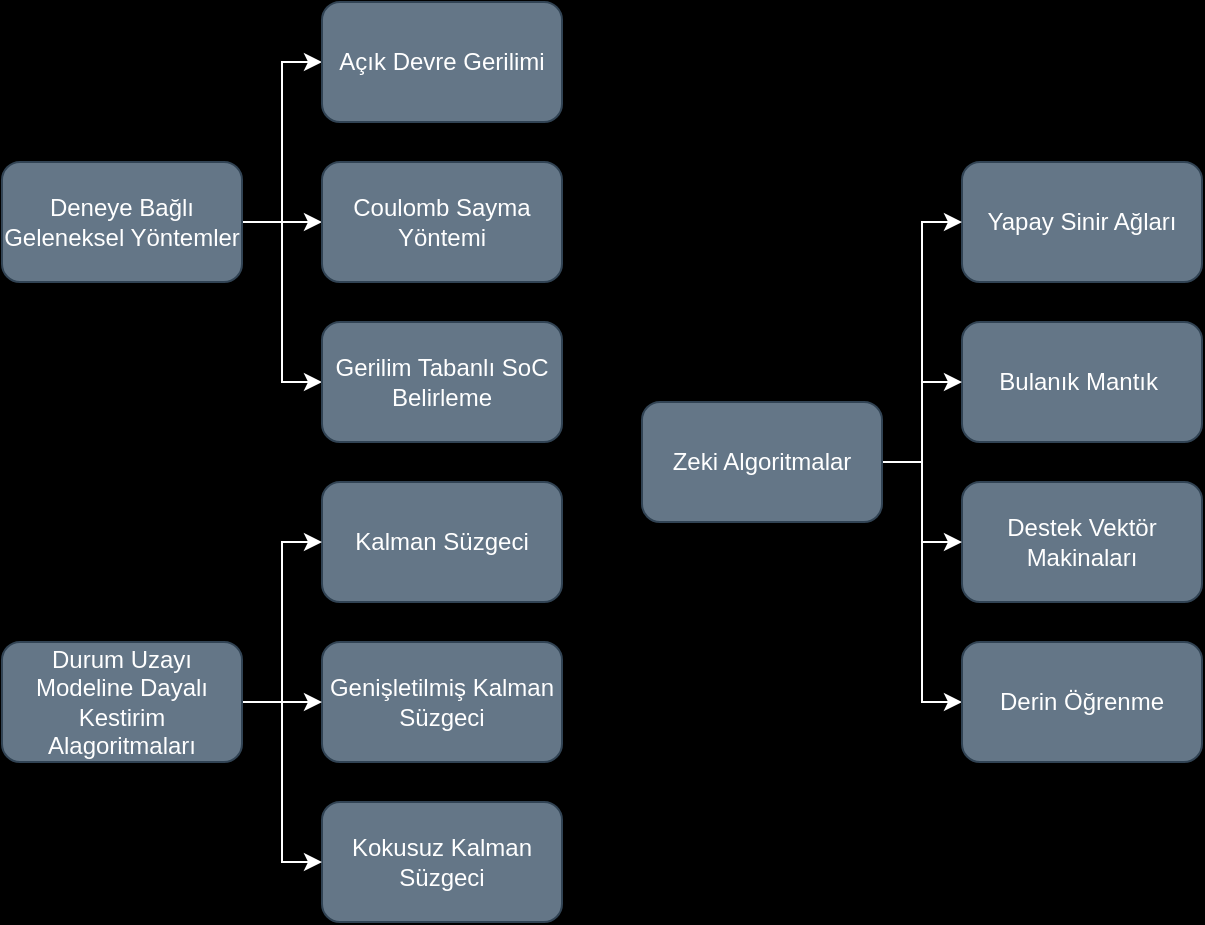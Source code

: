 <mxfile version="22.1.16" type="github">
  <diagram name="Page-1" id="13fyLAyZ8bjb-YuEaPAz">
    <mxGraphModel dx="1388" dy="664" grid="0" gridSize="10" guides="1" tooltips="1" connect="1" arrows="1" fold="1" page="1" pageScale="1" pageWidth="827" pageHeight="1169" background="#000000" math="0" shadow="0">
      <root>
        <mxCell id="0" />
        <mxCell id="1" parent="0" />
        <mxCell id="66cGgXsfrrXJ0McGxp_d-17" style="edgeStyle=orthogonalEdgeStyle;rounded=0;orthogonalLoop=1;jettySize=auto;html=1;entryX=0;entryY=0.5;entryDx=0;entryDy=0;strokeColor=#FFFFFF;" edge="1" parent="1" source="66cGgXsfrrXJ0McGxp_d-1" target="66cGgXsfrrXJ0McGxp_d-4">
          <mxGeometry relative="1" as="geometry" />
        </mxCell>
        <mxCell id="66cGgXsfrrXJ0McGxp_d-18" style="edgeStyle=orthogonalEdgeStyle;rounded=0;orthogonalLoop=1;jettySize=auto;html=1;entryX=0;entryY=0.5;entryDx=0;entryDy=0;strokeColor=#FFFFFF;" edge="1" parent="1" source="66cGgXsfrrXJ0McGxp_d-1" target="66cGgXsfrrXJ0McGxp_d-3">
          <mxGeometry relative="1" as="geometry" />
        </mxCell>
        <mxCell id="66cGgXsfrrXJ0McGxp_d-19" style="edgeStyle=orthogonalEdgeStyle;rounded=0;orthogonalLoop=1;jettySize=auto;html=1;entryX=0;entryY=0.5;entryDx=0;entryDy=0;strokeColor=#FFFFFF;" edge="1" parent="1" source="66cGgXsfrrXJ0McGxp_d-1" target="66cGgXsfrrXJ0McGxp_d-2">
          <mxGeometry relative="1" as="geometry" />
        </mxCell>
        <mxCell id="66cGgXsfrrXJ0McGxp_d-1" value="Deneye Bağlı Geleneksel Yöntemler" style="rounded=1;whiteSpace=wrap;html=1;fillColor=#647687;strokeColor=#314354;fontColor=#ffffff;" vertex="1" parent="1">
          <mxGeometry x="113" y="146" width="120" height="60" as="geometry" />
        </mxCell>
        <mxCell id="66cGgXsfrrXJ0McGxp_d-2" value="Coulomb Sayma Yöntemi" style="rounded=1;whiteSpace=wrap;html=1;fillColor=#647687;strokeColor=#314354;fontColor=#ffffff;" vertex="1" parent="1">
          <mxGeometry x="273" y="146" width="120" height="60" as="geometry" />
        </mxCell>
        <mxCell id="66cGgXsfrrXJ0McGxp_d-3" value="Gerilim Tabanlı SoC Belirleme" style="rounded=1;whiteSpace=wrap;html=1;fillColor=#647687;strokeColor=#314354;fontColor=#ffffff;" vertex="1" parent="1">
          <mxGeometry x="273" y="226" width="120" height="60" as="geometry" />
        </mxCell>
        <mxCell id="66cGgXsfrrXJ0McGxp_d-4" value="Açık Devre Gerilimi" style="rounded=1;whiteSpace=wrap;html=1;fillColor=#647687;strokeColor=#314354;fontColor=#ffffff;" vertex="1" parent="1">
          <mxGeometry x="273" y="66" width="120" height="60" as="geometry" />
        </mxCell>
        <mxCell id="66cGgXsfrrXJ0McGxp_d-5" value="Kalman Süzgeci" style="rounded=1;whiteSpace=wrap;html=1;fillColor=#647687;strokeColor=#314354;fontColor=#ffffff;" vertex="1" parent="1">
          <mxGeometry x="273" y="306" width="120" height="60" as="geometry" />
        </mxCell>
        <mxCell id="66cGgXsfrrXJ0McGxp_d-6" value="Genişletilmiş Kalman Süzgeci" style="rounded=1;whiteSpace=wrap;html=1;fillColor=#647687;strokeColor=#314354;fontColor=#ffffff;" vertex="1" parent="1">
          <mxGeometry x="273" y="386" width="120" height="60" as="geometry" />
        </mxCell>
        <mxCell id="66cGgXsfrrXJ0McGxp_d-7" value="Kokusuz Kalman Süzgeci" style="rounded=1;whiteSpace=wrap;html=1;fillColor=#647687;strokeColor=#314354;fontColor=#ffffff;" vertex="1" parent="1">
          <mxGeometry x="273" y="466" width="120" height="60" as="geometry" />
        </mxCell>
        <mxCell id="66cGgXsfrrXJ0McGxp_d-14" style="edgeStyle=orthogonalEdgeStyle;rounded=0;orthogonalLoop=1;jettySize=auto;html=1;entryX=0;entryY=0.5;entryDx=0;entryDy=0;strokeColor=#FFFFFF;" edge="1" parent="1" source="66cGgXsfrrXJ0McGxp_d-8" target="66cGgXsfrrXJ0McGxp_d-5">
          <mxGeometry relative="1" as="geometry" />
        </mxCell>
        <mxCell id="66cGgXsfrrXJ0McGxp_d-15" style="edgeStyle=orthogonalEdgeStyle;rounded=0;orthogonalLoop=1;jettySize=auto;html=1;entryX=0;entryY=0.5;entryDx=0;entryDy=0;strokeColor=#FFFFFF;" edge="1" parent="1" source="66cGgXsfrrXJ0McGxp_d-8" target="66cGgXsfrrXJ0McGxp_d-7">
          <mxGeometry relative="1" as="geometry" />
        </mxCell>
        <mxCell id="66cGgXsfrrXJ0McGxp_d-16" style="edgeStyle=orthogonalEdgeStyle;rounded=0;orthogonalLoop=1;jettySize=auto;html=1;entryX=0;entryY=0.5;entryDx=0;entryDy=0;strokeColor=#FFFFFF;" edge="1" parent="1" source="66cGgXsfrrXJ0McGxp_d-8" target="66cGgXsfrrXJ0McGxp_d-6">
          <mxGeometry relative="1" as="geometry" />
        </mxCell>
        <mxCell id="66cGgXsfrrXJ0McGxp_d-8" value="Durum Uzayı Modeline Dayalı Kestirim Alagoritmaları" style="rounded=1;whiteSpace=wrap;html=1;fillColor=#647687;strokeColor=#314354;fontColor=#ffffff;" vertex="1" parent="1">
          <mxGeometry x="113" y="386" width="120" height="60" as="geometry" />
        </mxCell>
        <mxCell id="66cGgXsfrrXJ0McGxp_d-9" value="Yapay Sinir Ağları" style="rounded=1;whiteSpace=wrap;html=1;fillColor=#647687;strokeColor=#314354;fontColor=#ffffff;" vertex="1" parent="1">
          <mxGeometry x="593" y="146" width="120" height="60" as="geometry" />
        </mxCell>
        <mxCell id="66cGgXsfrrXJ0McGxp_d-10" value="Bulanık Mantık&amp;nbsp;" style="rounded=1;whiteSpace=wrap;html=1;fillColor=#647687;strokeColor=#314354;fontColor=#ffffff;" vertex="1" parent="1">
          <mxGeometry x="593" y="226" width="120" height="60" as="geometry" />
        </mxCell>
        <mxCell id="66cGgXsfrrXJ0McGxp_d-11" value="Destek Vektör Makinaları" style="rounded=1;whiteSpace=wrap;html=1;fillColor=#647687;strokeColor=#314354;fontColor=#ffffff;" vertex="1" parent="1">
          <mxGeometry x="593" y="306" width="120" height="60" as="geometry" />
        </mxCell>
        <mxCell id="66cGgXsfrrXJ0McGxp_d-20" style="edgeStyle=orthogonalEdgeStyle;rounded=0;orthogonalLoop=1;jettySize=auto;html=1;entryX=0;entryY=0.5;entryDx=0;entryDy=0;strokeColor=#FFFFFF;" edge="1" parent="1" source="66cGgXsfrrXJ0McGxp_d-12" target="66cGgXsfrrXJ0McGxp_d-9">
          <mxGeometry relative="1" as="geometry" />
        </mxCell>
        <mxCell id="66cGgXsfrrXJ0McGxp_d-21" style="edgeStyle=orthogonalEdgeStyle;rounded=0;orthogonalLoop=1;jettySize=auto;html=1;entryX=0;entryY=0.5;entryDx=0;entryDy=0;strokeColor=#FFFFFF;" edge="1" parent="1" source="66cGgXsfrrXJ0McGxp_d-12" target="66cGgXsfrrXJ0McGxp_d-13">
          <mxGeometry relative="1" as="geometry" />
        </mxCell>
        <mxCell id="66cGgXsfrrXJ0McGxp_d-22" style="edgeStyle=orthogonalEdgeStyle;rounded=0;orthogonalLoop=1;jettySize=auto;html=1;entryX=0;entryY=0.5;entryDx=0;entryDy=0;strokeColor=#FFFFFF;" edge="1" parent="1" source="66cGgXsfrrXJ0McGxp_d-12" target="66cGgXsfrrXJ0McGxp_d-11">
          <mxGeometry relative="1" as="geometry" />
        </mxCell>
        <mxCell id="66cGgXsfrrXJ0McGxp_d-23" style="edgeStyle=orthogonalEdgeStyle;rounded=0;orthogonalLoop=1;jettySize=auto;html=1;strokeColor=#FFFFFF;" edge="1" parent="1" source="66cGgXsfrrXJ0McGxp_d-12" target="66cGgXsfrrXJ0McGxp_d-10">
          <mxGeometry relative="1" as="geometry" />
        </mxCell>
        <mxCell id="66cGgXsfrrXJ0McGxp_d-12" value="Zeki Algoritmalar" style="rounded=1;whiteSpace=wrap;html=1;fillColor=#647687;strokeColor=#314354;fontColor=#ffffff;" vertex="1" parent="1">
          <mxGeometry x="433" y="266" width="120" height="60" as="geometry" />
        </mxCell>
        <mxCell id="66cGgXsfrrXJ0McGxp_d-13" value="Derin Öğrenme" style="rounded=1;whiteSpace=wrap;html=1;fillColor=#647687;strokeColor=#314354;fontColor=#ffffff;" vertex="1" parent="1">
          <mxGeometry x="593" y="386" width="120" height="60" as="geometry" />
        </mxCell>
      </root>
    </mxGraphModel>
  </diagram>
</mxfile>
